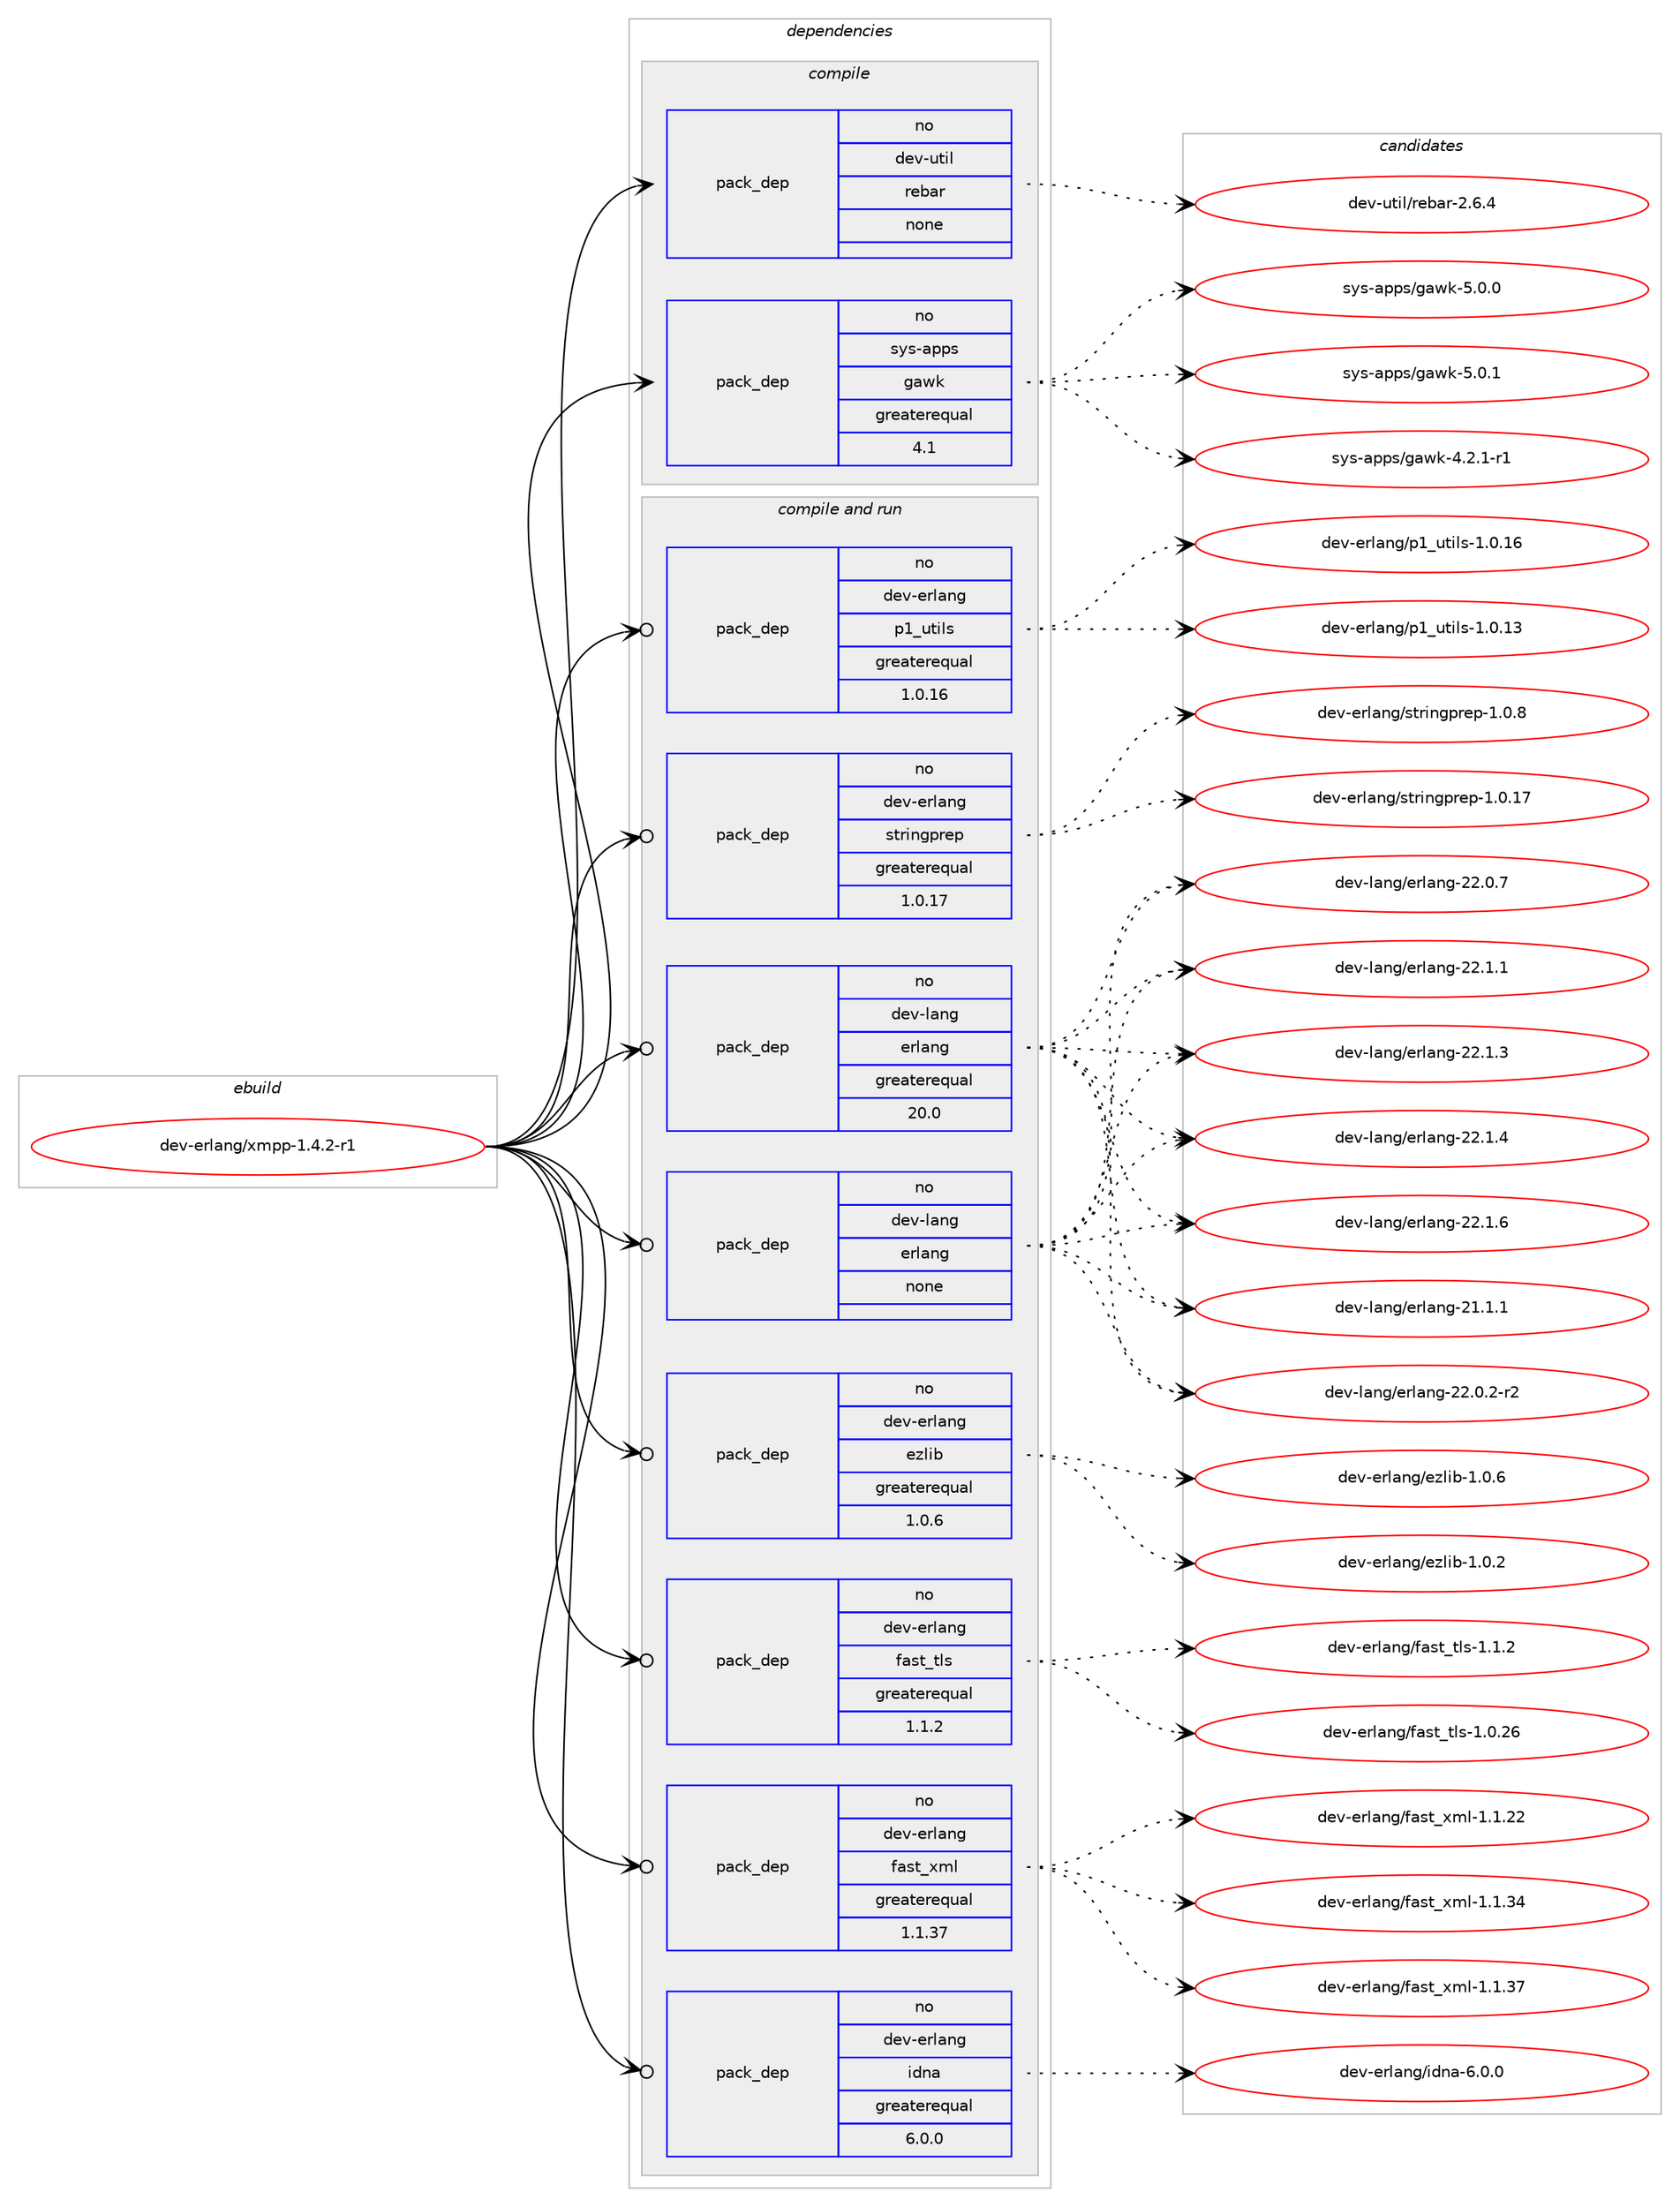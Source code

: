 digraph prolog {

# *************
# Graph options
# *************

newrank=true;
concentrate=true;
compound=true;
graph [rankdir=LR,fontname=Helvetica,fontsize=10,ranksep=1.5];#, ranksep=2.5, nodesep=0.2];
edge  [arrowhead=vee];
node  [fontname=Helvetica,fontsize=10];

# **********
# The ebuild
# **********

subgraph cluster_leftcol {
color=gray;
rank=same;
label=<<i>ebuild</i>>;
id [label="dev-erlang/xmpp-1.4.2-r1", color=red, width=4, href="../dev-erlang/xmpp-1.4.2-r1.svg"];
}

# ****************
# The dependencies
# ****************

subgraph cluster_midcol {
color=gray;
label=<<i>dependencies</i>>;
subgraph cluster_compile {
fillcolor="#eeeeee";
style=filled;
label=<<i>compile</i>>;
subgraph pack390555 {
dependency524766 [label=<<TABLE BORDER="0" CELLBORDER="1" CELLSPACING="0" CELLPADDING="4" WIDTH="220"><TR><TD ROWSPAN="6" CELLPADDING="30">pack_dep</TD></TR><TR><TD WIDTH="110">no</TD></TR><TR><TD>dev-util</TD></TR><TR><TD>rebar</TD></TR><TR><TD>none</TD></TR><TR><TD></TD></TR></TABLE>>, shape=none, color=blue];
}
id:e -> dependency524766:w [weight=20,style="solid",arrowhead="vee"];
subgraph pack390556 {
dependency524767 [label=<<TABLE BORDER="0" CELLBORDER="1" CELLSPACING="0" CELLPADDING="4" WIDTH="220"><TR><TD ROWSPAN="6" CELLPADDING="30">pack_dep</TD></TR><TR><TD WIDTH="110">no</TD></TR><TR><TD>sys-apps</TD></TR><TR><TD>gawk</TD></TR><TR><TD>greaterequal</TD></TR><TR><TD>4.1</TD></TR></TABLE>>, shape=none, color=blue];
}
id:e -> dependency524767:w [weight=20,style="solid",arrowhead="vee"];
}
subgraph cluster_compileandrun {
fillcolor="#eeeeee";
style=filled;
label=<<i>compile and run</i>>;
subgraph pack390557 {
dependency524768 [label=<<TABLE BORDER="0" CELLBORDER="1" CELLSPACING="0" CELLPADDING="4" WIDTH="220"><TR><TD ROWSPAN="6" CELLPADDING="30">pack_dep</TD></TR><TR><TD WIDTH="110">no</TD></TR><TR><TD>dev-erlang</TD></TR><TR><TD>ezlib</TD></TR><TR><TD>greaterequal</TD></TR><TR><TD>1.0.6</TD></TR></TABLE>>, shape=none, color=blue];
}
id:e -> dependency524768:w [weight=20,style="solid",arrowhead="odotvee"];
subgraph pack390558 {
dependency524769 [label=<<TABLE BORDER="0" CELLBORDER="1" CELLSPACING="0" CELLPADDING="4" WIDTH="220"><TR><TD ROWSPAN="6" CELLPADDING="30">pack_dep</TD></TR><TR><TD WIDTH="110">no</TD></TR><TR><TD>dev-erlang</TD></TR><TR><TD>fast_tls</TD></TR><TR><TD>greaterequal</TD></TR><TR><TD>1.1.2</TD></TR></TABLE>>, shape=none, color=blue];
}
id:e -> dependency524769:w [weight=20,style="solid",arrowhead="odotvee"];
subgraph pack390559 {
dependency524770 [label=<<TABLE BORDER="0" CELLBORDER="1" CELLSPACING="0" CELLPADDING="4" WIDTH="220"><TR><TD ROWSPAN="6" CELLPADDING="30">pack_dep</TD></TR><TR><TD WIDTH="110">no</TD></TR><TR><TD>dev-erlang</TD></TR><TR><TD>fast_xml</TD></TR><TR><TD>greaterequal</TD></TR><TR><TD>1.1.37</TD></TR></TABLE>>, shape=none, color=blue];
}
id:e -> dependency524770:w [weight=20,style="solid",arrowhead="odotvee"];
subgraph pack390560 {
dependency524771 [label=<<TABLE BORDER="0" CELLBORDER="1" CELLSPACING="0" CELLPADDING="4" WIDTH="220"><TR><TD ROWSPAN="6" CELLPADDING="30">pack_dep</TD></TR><TR><TD WIDTH="110">no</TD></TR><TR><TD>dev-erlang</TD></TR><TR><TD>idna</TD></TR><TR><TD>greaterequal</TD></TR><TR><TD>6.0.0</TD></TR></TABLE>>, shape=none, color=blue];
}
id:e -> dependency524771:w [weight=20,style="solid",arrowhead="odotvee"];
subgraph pack390561 {
dependency524772 [label=<<TABLE BORDER="0" CELLBORDER="1" CELLSPACING="0" CELLPADDING="4" WIDTH="220"><TR><TD ROWSPAN="6" CELLPADDING="30">pack_dep</TD></TR><TR><TD WIDTH="110">no</TD></TR><TR><TD>dev-erlang</TD></TR><TR><TD>p1_utils</TD></TR><TR><TD>greaterequal</TD></TR><TR><TD>1.0.16</TD></TR></TABLE>>, shape=none, color=blue];
}
id:e -> dependency524772:w [weight=20,style="solid",arrowhead="odotvee"];
subgraph pack390562 {
dependency524773 [label=<<TABLE BORDER="0" CELLBORDER="1" CELLSPACING="0" CELLPADDING="4" WIDTH="220"><TR><TD ROWSPAN="6" CELLPADDING="30">pack_dep</TD></TR><TR><TD WIDTH="110">no</TD></TR><TR><TD>dev-erlang</TD></TR><TR><TD>stringprep</TD></TR><TR><TD>greaterequal</TD></TR><TR><TD>1.0.17</TD></TR></TABLE>>, shape=none, color=blue];
}
id:e -> dependency524773:w [weight=20,style="solid",arrowhead="odotvee"];
subgraph pack390563 {
dependency524774 [label=<<TABLE BORDER="0" CELLBORDER="1" CELLSPACING="0" CELLPADDING="4" WIDTH="220"><TR><TD ROWSPAN="6" CELLPADDING="30">pack_dep</TD></TR><TR><TD WIDTH="110">no</TD></TR><TR><TD>dev-lang</TD></TR><TR><TD>erlang</TD></TR><TR><TD>greaterequal</TD></TR><TR><TD>20.0</TD></TR></TABLE>>, shape=none, color=blue];
}
id:e -> dependency524774:w [weight=20,style="solid",arrowhead="odotvee"];
subgraph pack390564 {
dependency524775 [label=<<TABLE BORDER="0" CELLBORDER="1" CELLSPACING="0" CELLPADDING="4" WIDTH="220"><TR><TD ROWSPAN="6" CELLPADDING="30">pack_dep</TD></TR><TR><TD WIDTH="110">no</TD></TR><TR><TD>dev-lang</TD></TR><TR><TD>erlang</TD></TR><TR><TD>none</TD></TR><TR><TD></TD></TR></TABLE>>, shape=none, color=blue];
}
id:e -> dependency524775:w [weight=20,style="solid",arrowhead="odotvee"];
}
subgraph cluster_run {
fillcolor="#eeeeee";
style=filled;
label=<<i>run</i>>;
}
}

# **************
# The candidates
# **************

subgraph cluster_choices {
rank=same;
color=gray;
label=<<i>candidates</i>>;

subgraph choice390555 {
color=black;
nodesep=1;
choice10010111845117116105108471141019897114455046544652 [label="dev-util/rebar-2.6.4", color=red, width=4,href="../dev-util/rebar-2.6.4.svg"];
dependency524766:e -> choice10010111845117116105108471141019897114455046544652:w [style=dotted,weight="100"];
}
subgraph choice390556 {
color=black;
nodesep=1;
choice115121115459711211211547103971191074552465046494511449 [label="sys-apps/gawk-4.2.1-r1", color=red, width=4,href="../sys-apps/gawk-4.2.1-r1.svg"];
choice11512111545971121121154710397119107455346484648 [label="sys-apps/gawk-5.0.0", color=red, width=4,href="../sys-apps/gawk-5.0.0.svg"];
choice11512111545971121121154710397119107455346484649 [label="sys-apps/gawk-5.0.1", color=red, width=4,href="../sys-apps/gawk-5.0.1.svg"];
dependency524767:e -> choice115121115459711211211547103971191074552465046494511449:w [style=dotted,weight="100"];
dependency524767:e -> choice11512111545971121121154710397119107455346484648:w [style=dotted,weight="100"];
dependency524767:e -> choice11512111545971121121154710397119107455346484649:w [style=dotted,weight="100"];
}
subgraph choice390557 {
color=black;
nodesep=1;
choice10010111845101114108971101034710112210810598454946484650 [label="dev-erlang/ezlib-1.0.2", color=red, width=4,href="../dev-erlang/ezlib-1.0.2.svg"];
choice10010111845101114108971101034710112210810598454946484654 [label="dev-erlang/ezlib-1.0.6", color=red, width=4,href="../dev-erlang/ezlib-1.0.6.svg"];
dependency524768:e -> choice10010111845101114108971101034710112210810598454946484650:w [style=dotted,weight="100"];
dependency524768:e -> choice10010111845101114108971101034710112210810598454946484654:w [style=dotted,weight="100"];
}
subgraph choice390558 {
color=black;
nodesep=1;
choice100101118451011141089711010347102971151169511610811545494648465054 [label="dev-erlang/fast_tls-1.0.26", color=red, width=4,href="../dev-erlang/fast_tls-1.0.26.svg"];
choice1001011184510111410897110103471029711511695116108115454946494650 [label="dev-erlang/fast_tls-1.1.2", color=red, width=4,href="../dev-erlang/fast_tls-1.1.2.svg"];
dependency524769:e -> choice100101118451011141089711010347102971151169511610811545494648465054:w [style=dotted,weight="100"];
dependency524769:e -> choice1001011184510111410897110103471029711511695116108115454946494650:w [style=dotted,weight="100"];
}
subgraph choice390559 {
color=black;
nodesep=1;
choice100101118451011141089711010347102971151169512010910845494649465050 [label="dev-erlang/fast_xml-1.1.22", color=red, width=4,href="../dev-erlang/fast_xml-1.1.22.svg"];
choice100101118451011141089711010347102971151169512010910845494649465152 [label="dev-erlang/fast_xml-1.1.34", color=red, width=4,href="../dev-erlang/fast_xml-1.1.34.svg"];
choice100101118451011141089711010347102971151169512010910845494649465155 [label="dev-erlang/fast_xml-1.1.37", color=red, width=4,href="../dev-erlang/fast_xml-1.1.37.svg"];
dependency524770:e -> choice100101118451011141089711010347102971151169512010910845494649465050:w [style=dotted,weight="100"];
dependency524770:e -> choice100101118451011141089711010347102971151169512010910845494649465152:w [style=dotted,weight="100"];
dependency524770:e -> choice100101118451011141089711010347102971151169512010910845494649465155:w [style=dotted,weight="100"];
}
subgraph choice390560 {
color=black;
nodesep=1;
choice10010111845101114108971101034710510011097455446484648 [label="dev-erlang/idna-6.0.0", color=red, width=4,href="../dev-erlang/idna-6.0.0.svg"];
dependency524771:e -> choice10010111845101114108971101034710510011097455446484648:w [style=dotted,weight="100"];
}
subgraph choice390561 {
color=black;
nodesep=1;
choice100101118451011141089711010347112499511711610510811545494648464951 [label="dev-erlang/p1_utils-1.0.13", color=red, width=4,href="../dev-erlang/p1_utils-1.0.13.svg"];
choice100101118451011141089711010347112499511711610510811545494648464954 [label="dev-erlang/p1_utils-1.0.16", color=red, width=4,href="../dev-erlang/p1_utils-1.0.16.svg"];
dependency524772:e -> choice100101118451011141089711010347112499511711610510811545494648464951:w [style=dotted,weight="100"];
dependency524772:e -> choice100101118451011141089711010347112499511711610510811545494648464954:w [style=dotted,weight="100"];
}
subgraph choice390562 {
color=black;
nodesep=1;
choice10010111845101114108971101034711511611410511010311211410111245494648464955 [label="dev-erlang/stringprep-1.0.17", color=red, width=4,href="../dev-erlang/stringprep-1.0.17.svg"];
choice100101118451011141089711010347115116114105110103112114101112454946484656 [label="dev-erlang/stringprep-1.0.8", color=red, width=4,href="../dev-erlang/stringprep-1.0.8.svg"];
dependency524773:e -> choice10010111845101114108971101034711511611410511010311211410111245494648464955:w [style=dotted,weight="100"];
dependency524773:e -> choice100101118451011141089711010347115116114105110103112114101112454946484656:w [style=dotted,weight="100"];
}
subgraph choice390563 {
color=black;
nodesep=1;
choice1001011184510897110103471011141089711010345504946494649 [label="dev-lang/erlang-21.1.1", color=red, width=4,href="../dev-lang/erlang-21.1.1.svg"];
choice10010111845108971101034710111410897110103455050464846504511450 [label="dev-lang/erlang-22.0.2-r2", color=red, width=4,href="../dev-lang/erlang-22.0.2-r2.svg"];
choice1001011184510897110103471011141089711010345505046484655 [label="dev-lang/erlang-22.0.7", color=red, width=4,href="../dev-lang/erlang-22.0.7.svg"];
choice1001011184510897110103471011141089711010345505046494649 [label="dev-lang/erlang-22.1.1", color=red, width=4,href="../dev-lang/erlang-22.1.1.svg"];
choice1001011184510897110103471011141089711010345505046494651 [label="dev-lang/erlang-22.1.3", color=red, width=4,href="../dev-lang/erlang-22.1.3.svg"];
choice1001011184510897110103471011141089711010345505046494652 [label="dev-lang/erlang-22.1.4", color=red, width=4,href="../dev-lang/erlang-22.1.4.svg"];
choice1001011184510897110103471011141089711010345505046494654 [label="dev-lang/erlang-22.1.6", color=red, width=4,href="../dev-lang/erlang-22.1.6.svg"];
dependency524774:e -> choice1001011184510897110103471011141089711010345504946494649:w [style=dotted,weight="100"];
dependency524774:e -> choice10010111845108971101034710111410897110103455050464846504511450:w [style=dotted,weight="100"];
dependency524774:e -> choice1001011184510897110103471011141089711010345505046484655:w [style=dotted,weight="100"];
dependency524774:e -> choice1001011184510897110103471011141089711010345505046494649:w [style=dotted,weight="100"];
dependency524774:e -> choice1001011184510897110103471011141089711010345505046494651:w [style=dotted,weight="100"];
dependency524774:e -> choice1001011184510897110103471011141089711010345505046494652:w [style=dotted,weight="100"];
dependency524774:e -> choice1001011184510897110103471011141089711010345505046494654:w [style=dotted,weight="100"];
}
subgraph choice390564 {
color=black;
nodesep=1;
choice1001011184510897110103471011141089711010345504946494649 [label="dev-lang/erlang-21.1.1", color=red, width=4,href="../dev-lang/erlang-21.1.1.svg"];
choice10010111845108971101034710111410897110103455050464846504511450 [label="dev-lang/erlang-22.0.2-r2", color=red, width=4,href="../dev-lang/erlang-22.0.2-r2.svg"];
choice1001011184510897110103471011141089711010345505046484655 [label="dev-lang/erlang-22.0.7", color=red, width=4,href="../dev-lang/erlang-22.0.7.svg"];
choice1001011184510897110103471011141089711010345505046494649 [label="dev-lang/erlang-22.1.1", color=red, width=4,href="../dev-lang/erlang-22.1.1.svg"];
choice1001011184510897110103471011141089711010345505046494651 [label="dev-lang/erlang-22.1.3", color=red, width=4,href="../dev-lang/erlang-22.1.3.svg"];
choice1001011184510897110103471011141089711010345505046494652 [label="dev-lang/erlang-22.1.4", color=red, width=4,href="../dev-lang/erlang-22.1.4.svg"];
choice1001011184510897110103471011141089711010345505046494654 [label="dev-lang/erlang-22.1.6", color=red, width=4,href="../dev-lang/erlang-22.1.6.svg"];
dependency524775:e -> choice1001011184510897110103471011141089711010345504946494649:w [style=dotted,weight="100"];
dependency524775:e -> choice10010111845108971101034710111410897110103455050464846504511450:w [style=dotted,weight="100"];
dependency524775:e -> choice1001011184510897110103471011141089711010345505046484655:w [style=dotted,weight="100"];
dependency524775:e -> choice1001011184510897110103471011141089711010345505046494649:w [style=dotted,weight="100"];
dependency524775:e -> choice1001011184510897110103471011141089711010345505046494651:w [style=dotted,weight="100"];
dependency524775:e -> choice1001011184510897110103471011141089711010345505046494652:w [style=dotted,weight="100"];
dependency524775:e -> choice1001011184510897110103471011141089711010345505046494654:w [style=dotted,weight="100"];
}
}

}
